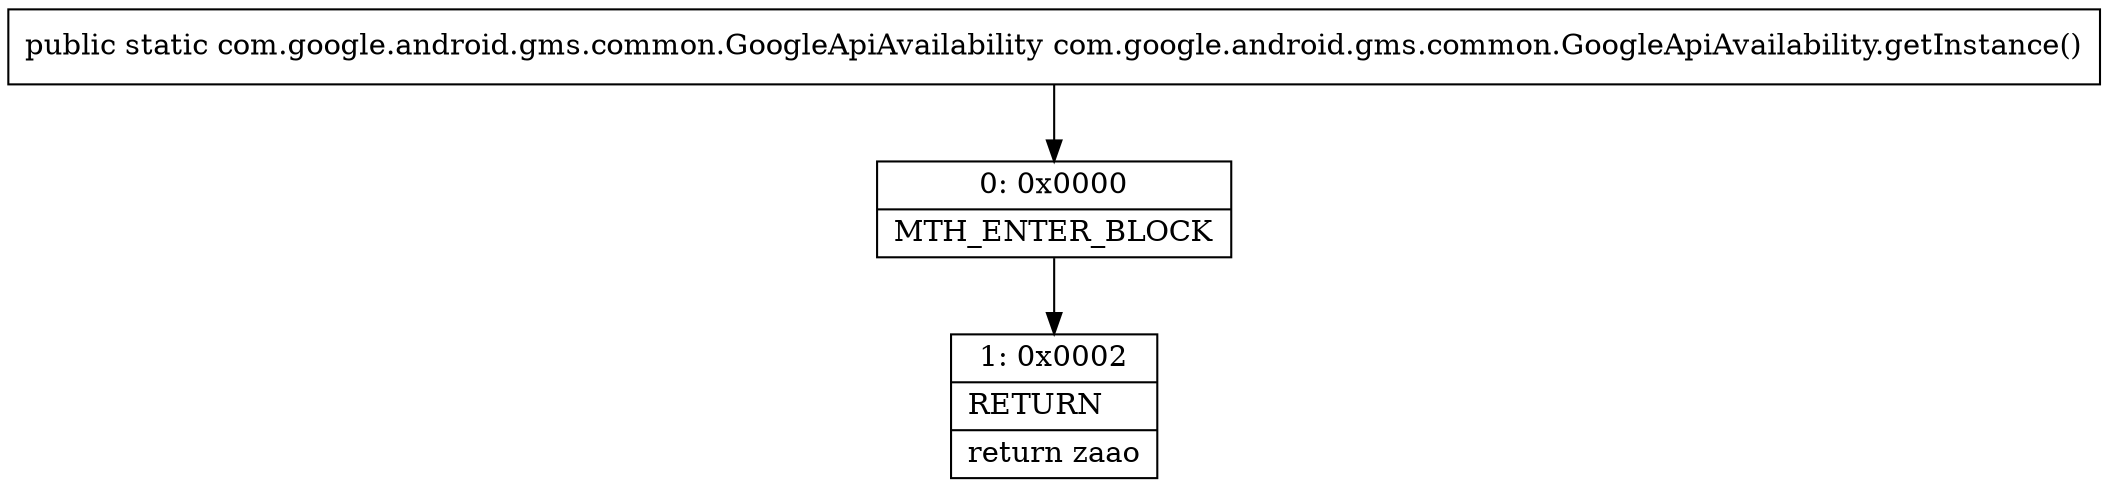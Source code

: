 digraph "CFG forcom.google.android.gms.common.GoogleApiAvailability.getInstance()Lcom\/google\/android\/gms\/common\/GoogleApiAvailability;" {
Node_0 [shape=record,label="{0\:\ 0x0000|MTH_ENTER_BLOCK\l}"];
Node_1 [shape=record,label="{1\:\ 0x0002|RETURN\l|return zaao\l}"];
MethodNode[shape=record,label="{public static com.google.android.gms.common.GoogleApiAvailability com.google.android.gms.common.GoogleApiAvailability.getInstance() }"];
MethodNode -> Node_0;
Node_0 -> Node_1;
}

